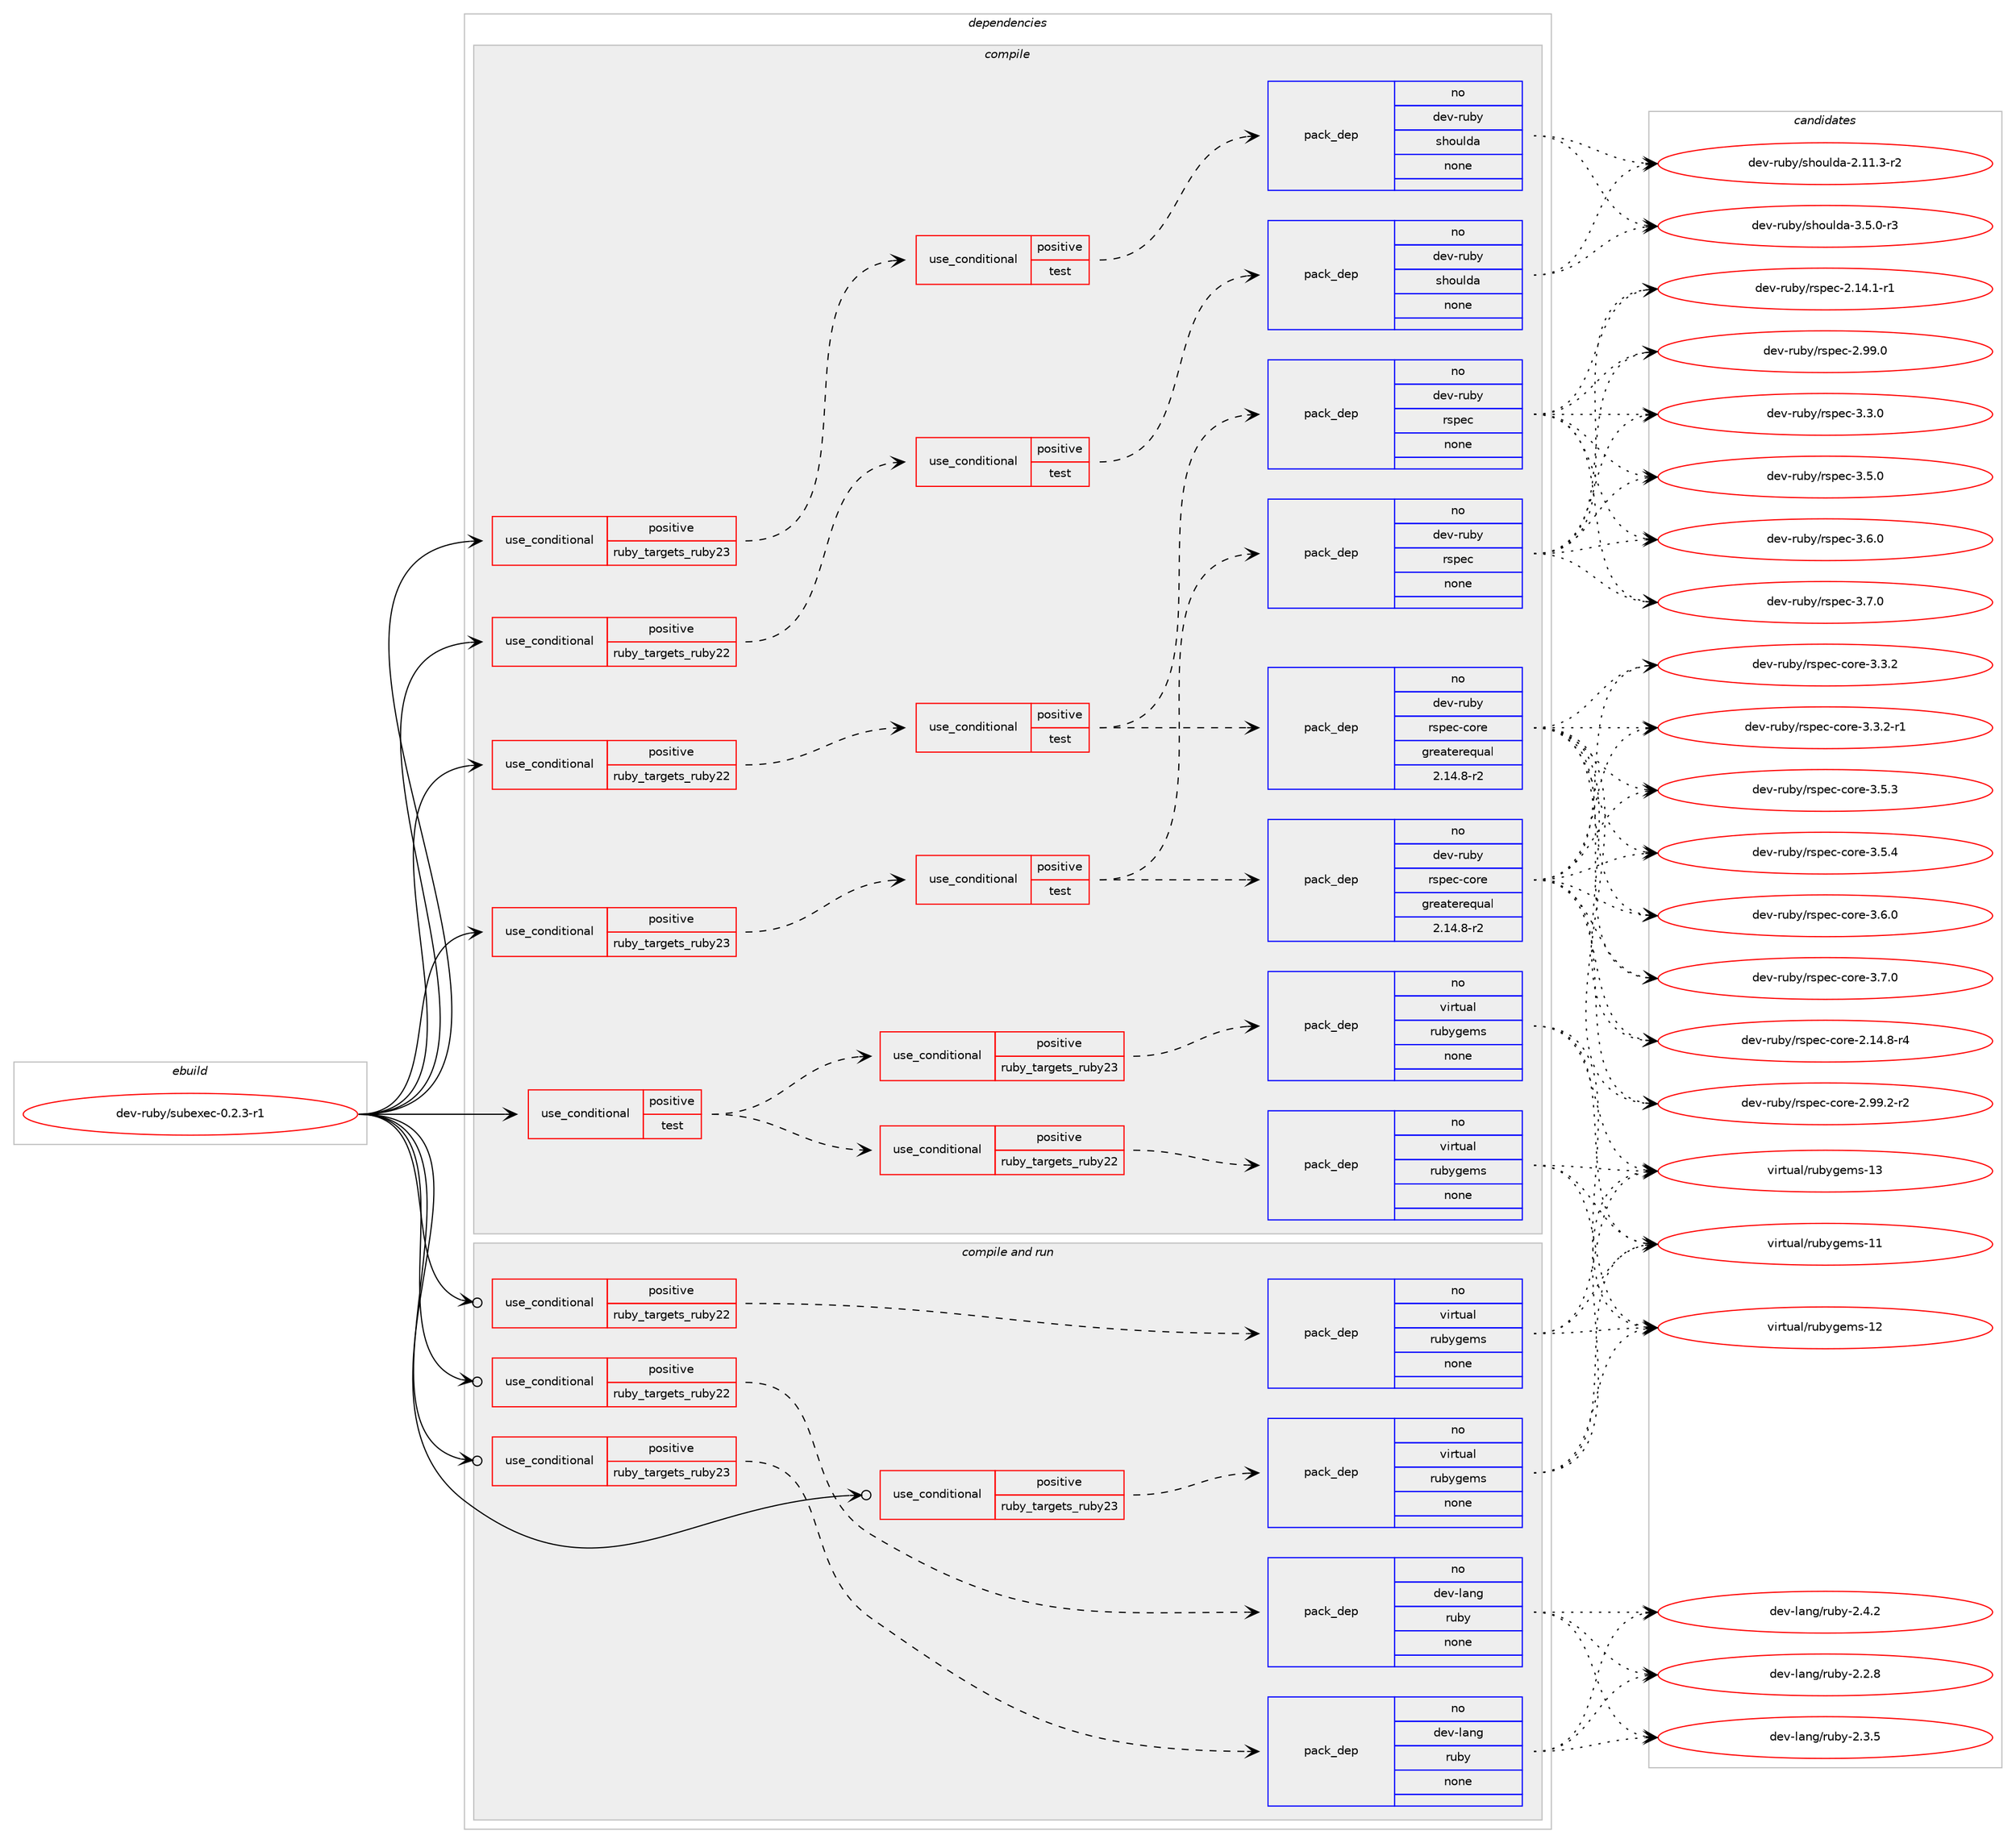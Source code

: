 digraph prolog {

# *************
# Graph options
# *************

newrank=true;
concentrate=true;
compound=true;
graph [rankdir=LR,fontname=Helvetica,fontsize=10,ranksep=1.5];#, ranksep=2.5, nodesep=0.2];
edge  [arrowhead=vee];
node  [fontname=Helvetica,fontsize=10];

# **********
# The ebuild
# **********

subgraph cluster_leftcol {
color=gray;
rank=same;
label=<<i>ebuild</i>>;
id [label="dev-ruby/subexec-0.2.3-r1", color=red, width=4, href="../dev-ruby/subexec-0.2.3-r1.svg"];
}

# ****************
# The dependencies
# ****************

subgraph cluster_midcol {
color=gray;
label=<<i>dependencies</i>>;
subgraph cluster_compile {
fillcolor="#eeeeee";
style=filled;
label=<<i>compile</i>>;
subgraph cond74381 {
dependency273596 [label=<<TABLE BORDER="0" CELLBORDER="1" CELLSPACING="0" CELLPADDING="4"><TR><TD ROWSPAN="3" CELLPADDING="10">use_conditional</TD></TR><TR><TD>positive</TD></TR><TR><TD>ruby_targets_ruby22</TD></TR></TABLE>>, shape=none, color=red];
subgraph cond74382 {
dependency273597 [label=<<TABLE BORDER="0" CELLBORDER="1" CELLSPACING="0" CELLPADDING="4"><TR><TD ROWSPAN="3" CELLPADDING="10">use_conditional</TD></TR><TR><TD>positive</TD></TR><TR><TD>test</TD></TR></TABLE>>, shape=none, color=red];
subgraph pack195099 {
dependency273598 [label=<<TABLE BORDER="0" CELLBORDER="1" CELLSPACING="0" CELLPADDING="4" WIDTH="220"><TR><TD ROWSPAN="6" CELLPADDING="30">pack_dep</TD></TR><TR><TD WIDTH="110">no</TD></TR><TR><TD>dev-ruby</TD></TR><TR><TD>rspec</TD></TR><TR><TD>none</TD></TR><TR><TD></TD></TR></TABLE>>, shape=none, color=blue];
}
dependency273597:e -> dependency273598:w [weight=20,style="dashed",arrowhead="vee"];
subgraph pack195100 {
dependency273599 [label=<<TABLE BORDER="0" CELLBORDER="1" CELLSPACING="0" CELLPADDING="4" WIDTH="220"><TR><TD ROWSPAN="6" CELLPADDING="30">pack_dep</TD></TR><TR><TD WIDTH="110">no</TD></TR><TR><TD>dev-ruby</TD></TR><TR><TD>rspec-core</TD></TR><TR><TD>greaterequal</TD></TR><TR><TD>2.14.8-r2</TD></TR></TABLE>>, shape=none, color=blue];
}
dependency273597:e -> dependency273599:w [weight=20,style="dashed",arrowhead="vee"];
}
dependency273596:e -> dependency273597:w [weight=20,style="dashed",arrowhead="vee"];
}
id:e -> dependency273596:w [weight=20,style="solid",arrowhead="vee"];
subgraph cond74383 {
dependency273600 [label=<<TABLE BORDER="0" CELLBORDER="1" CELLSPACING="0" CELLPADDING="4"><TR><TD ROWSPAN="3" CELLPADDING="10">use_conditional</TD></TR><TR><TD>positive</TD></TR><TR><TD>ruby_targets_ruby22</TD></TR></TABLE>>, shape=none, color=red];
subgraph cond74384 {
dependency273601 [label=<<TABLE BORDER="0" CELLBORDER="1" CELLSPACING="0" CELLPADDING="4"><TR><TD ROWSPAN="3" CELLPADDING="10">use_conditional</TD></TR><TR><TD>positive</TD></TR><TR><TD>test</TD></TR></TABLE>>, shape=none, color=red];
subgraph pack195101 {
dependency273602 [label=<<TABLE BORDER="0" CELLBORDER="1" CELLSPACING="0" CELLPADDING="4" WIDTH="220"><TR><TD ROWSPAN="6" CELLPADDING="30">pack_dep</TD></TR><TR><TD WIDTH="110">no</TD></TR><TR><TD>dev-ruby</TD></TR><TR><TD>shoulda</TD></TR><TR><TD>none</TD></TR><TR><TD></TD></TR></TABLE>>, shape=none, color=blue];
}
dependency273601:e -> dependency273602:w [weight=20,style="dashed",arrowhead="vee"];
}
dependency273600:e -> dependency273601:w [weight=20,style="dashed",arrowhead="vee"];
}
id:e -> dependency273600:w [weight=20,style="solid",arrowhead="vee"];
subgraph cond74385 {
dependency273603 [label=<<TABLE BORDER="0" CELLBORDER="1" CELLSPACING="0" CELLPADDING="4"><TR><TD ROWSPAN="3" CELLPADDING="10">use_conditional</TD></TR><TR><TD>positive</TD></TR><TR><TD>ruby_targets_ruby23</TD></TR></TABLE>>, shape=none, color=red];
subgraph cond74386 {
dependency273604 [label=<<TABLE BORDER="0" CELLBORDER="1" CELLSPACING="0" CELLPADDING="4"><TR><TD ROWSPAN="3" CELLPADDING="10">use_conditional</TD></TR><TR><TD>positive</TD></TR><TR><TD>test</TD></TR></TABLE>>, shape=none, color=red];
subgraph pack195102 {
dependency273605 [label=<<TABLE BORDER="0" CELLBORDER="1" CELLSPACING="0" CELLPADDING="4" WIDTH="220"><TR><TD ROWSPAN="6" CELLPADDING="30">pack_dep</TD></TR><TR><TD WIDTH="110">no</TD></TR><TR><TD>dev-ruby</TD></TR><TR><TD>rspec</TD></TR><TR><TD>none</TD></TR><TR><TD></TD></TR></TABLE>>, shape=none, color=blue];
}
dependency273604:e -> dependency273605:w [weight=20,style="dashed",arrowhead="vee"];
subgraph pack195103 {
dependency273606 [label=<<TABLE BORDER="0" CELLBORDER="1" CELLSPACING="0" CELLPADDING="4" WIDTH="220"><TR><TD ROWSPAN="6" CELLPADDING="30">pack_dep</TD></TR><TR><TD WIDTH="110">no</TD></TR><TR><TD>dev-ruby</TD></TR><TR><TD>rspec-core</TD></TR><TR><TD>greaterequal</TD></TR><TR><TD>2.14.8-r2</TD></TR></TABLE>>, shape=none, color=blue];
}
dependency273604:e -> dependency273606:w [weight=20,style="dashed",arrowhead="vee"];
}
dependency273603:e -> dependency273604:w [weight=20,style="dashed",arrowhead="vee"];
}
id:e -> dependency273603:w [weight=20,style="solid",arrowhead="vee"];
subgraph cond74387 {
dependency273607 [label=<<TABLE BORDER="0" CELLBORDER="1" CELLSPACING="0" CELLPADDING="4"><TR><TD ROWSPAN="3" CELLPADDING="10">use_conditional</TD></TR><TR><TD>positive</TD></TR><TR><TD>ruby_targets_ruby23</TD></TR></TABLE>>, shape=none, color=red];
subgraph cond74388 {
dependency273608 [label=<<TABLE BORDER="0" CELLBORDER="1" CELLSPACING="0" CELLPADDING="4"><TR><TD ROWSPAN="3" CELLPADDING="10">use_conditional</TD></TR><TR><TD>positive</TD></TR><TR><TD>test</TD></TR></TABLE>>, shape=none, color=red];
subgraph pack195104 {
dependency273609 [label=<<TABLE BORDER="0" CELLBORDER="1" CELLSPACING="0" CELLPADDING="4" WIDTH="220"><TR><TD ROWSPAN="6" CELLPADDING="30">pack_dep</TD></TR><TR><TD WIDTH="110">no</TD></TR><TR><TD>dev-ruby</TD></TR><TR><TD>shoulda</TD></TR><TR><TD>none</TD></TR><TR><TD></TD></TR></TABLE>>, shape=none, color=blue];
}
dependency273608:e -> dependency273609:w [weight=20,style="dashed",arrowhead="vee"];
}
dependency273607:e -> dependency273608:w [weight=20,style="dashed",arrowhead="vee"];
}
id:e -> dependency273607:w [weight=20,style="solid",arrowhead="vee"];
subgraph cond74389 {
dependency273610 [label=<<TABLE BORDER="0" CELLBORDER="1" CELLSPACING="0" CELLPADDING="4"><TR><TD ROWSPAN="3" CELLPADDING="10">use_conditional</TD></TR><TR><TD>positive</TD></TR><TR><TD>test</TD></TR></TABLE>>, shape=none, color=red];
subgraph cond74390 {
dependency273611 [label=<<TABLE BORDER="0" CELLBORDER="1" CELLSPACING="0" CELLPADDING="4"><TR><TD ROWSPAN="3" CELLPADDING="10">use_conditional</TD></TR><TR><TD>positive</TD></TR><TR><TD>ruby_targets_ruby22</TD></TR></TABLE>>, shape=none, color=red];
subgraph pack195105 {
dependency273612 [label=<<TABLE BORDER="0" CELLBORDER="1" CELLSPACING="0" CELLPADDING="4" WIDTH="220"><TR><TD ROWSPAN="6" CELLPADDING="30">pack_dep</TD></TR><TR><TD WIDTH="110">no</TD></TR><TR><TD>virtual</TD></TR><TR><TD>rubygems</TD></TR><TR><TD>none</TD></TR><TR><TD></TD></TR></TABLE>>, shape=none, color=blue];
}
dependency273611:e -> dependency273612:w [weight=20,style="dashed",arrowhead="vee"];
}
dependency273610:e -> dependency273611:w [weight=20,style="dashed",arrowhead="vee"];
subgraph cond74391 {
dependency273613 [label=<<TABLE BORDER="0" CELLBORDER="1" CELLSPACING="0" CELLPADDING="4"><TR><TD ROWSPAN="3" CELLPADDING="10">use_conditional</TD></TR><TR><TD>positive</TD></TR><TR><TD>ruby_targets_ruby23</TD></TR></TABLE>>, shape=none, color=red];
subgraph pack195106 {
dependency273614 [label=<<TABLE BORDER="0" CELLBORDER="1" CELLSPACING="0" CELLPADDING="4" WIDTH="220"><TR><TD ROWSPAN="6" CELLPADDING="30">pack_dep</TD></TR><TR><TD WIDTH="110">no</TD></TR><TR><TD>virtual</TD></TR><TR><TD>rubygems</TD></TR><TR><TD>none</TD></TR><TR><TD></TD></TR></TABLE>>, shape=none, color=blue];
}
dependency273613:e -> dependency273614:w [weight=20,style="dashed",arrowhead="vee"];
}
dependency273610:e -> dependency273613:w [weight=20,style="dashed",arrowhead="vee"];
}
id:e -> dependency273610:w [weight=20,style="solid",arrowhead="vee"];
}
subgraph cluster_compileandrun {
fillcolor="#eeeeee";
style=filled;
label=<<i>compile and run</i>>;
subgraph cond74392 {
dependency273615 [label=<<TABLE BORDER="0" CELLBORDER="1" CELLSPACING="0" CELLPADDING="4"><TR><TD ROWSPAN="3" CELLPADDING="10">use_conditional</TD></TR><TR><TD>positive</TD></TR><TR><TD>ruby_targets_ruby22</TD></TR></TABLE>>, shape=none, color=red];
subgraph pack195107 {
dependency273616 [label=<<TABLE BORDER="0" CELLBORDER="1" CELLSPACING="0" CELLPADDING="4" WIDTH="220"><TR><TD ROWSPAN="6" CELLPADDING="30">pack_dep</TD></TR><TR><TD WIDTH="110">no</TD></TR><TR><TD>dev-lang</TD></TR><TR><TD>ruby</TD></TR><TR><TD>none</TD></TR><TR><TD></TD></TR></TABLE>>, shape=none, color=blue];
}
dependency273615:e -> dependency273616:w [weight=20,style="dashed",arrowhead="vee"];
}
id:e -> dependency273615:w [weight=20,style="solid",arrowhead="odotvee"];
subgraph cond74393 {
dependency273617 [label=<<TABLE BORDER="0" CELLBORDER="1" CELLSPACING="0" CELLPADDING="4"><TR><TD ROWSPAN="3" CELLPADDING="10">use_conditional</TD></TR><TR><TD>positive</TD></TR><TR><TD>ruby_targets_ruby22</TD></TR></TABLE>>, shape=none, color=red];
subgraph pack195108 {
dependency273618 [label=<<TABLE BORDER="0" CELLBORDER="1" CELLSPACING="0" CELLPADDING="4" WIDTH="220"><TR><TD ROWSPAN="6" CELLPADDING="30">pack_dep</TD></TR><TR><TD WIDTH="110">no</TD></TR><TR><TD>virtual</TD></TR><TR><TD>rubygems</TD></TR><TR><TD>none</TD></TR><TR><TD></TD></TR></TABLE>>, shape=none, color=blue];
}
dependency273617:e -> dependency273618:w [weight=20,style="dashed",arrowhead="vee"];
}
id:e -> dependency273617:w [weight=20,style="solid",arrowhead="odotvee"];
subgraph cond74394 {
dependency273619 [label=<<TABLE BORDER="0" CELLBORDER="1" CELLSPACING="0" CELLPADDING="4"><TR><TD ROWSPAN="3" CELLPADDING="10">use_conditional</TD></TR><TR><TD>positive</TD></TR><TR><TD>ruby_targets_ruby23</TD></TR></TABLE>>, shape=none, color=red];
subgraph pack195109 {
dependency273620 [label=<<TABLE BORDER="0" CELLBORDER="1" CELLSPACING="0" CELLPADDING="4" WIDTH="220"><TR><TD ROWSPAN="6" CELLPADDING="30">pack_dep</TD></TR><TR><TD WIDTH="110">no</TD></TR><TR><TD>dev-lang</TD></TR><TR><TD>ruby</TD></TR><TR><TD>none</TD></TR><TR><TD></TD></TR></TABLE>>, shape=none, color=blue];
}
dependency273619:e -> dependency273620:w [weight=20,style="dashed",arrowhead="vee"];
}
id:e -> dependency273619:w [weight=20,style="solid",arrowhead="odotvee"];
subgraph cond74395 {
dependency273621 [label=<<TABLE BORDER="0" CELLBORDER="1" CELLSPACING="0" CELLPADDING="4"><TR><TD ROWSPAN="3" CELLPADDING="10">use_conditional</TD></TR><TR><TD>positive</TD></TR><TR><TD>ruby_targets_ruby23</TD></TR></TABLE>>, shape=none, color=red];
subgraph pack195110 {
dependency273622 [label=<<TABLE BORDER="0" CELLBORDER="1" CELLSPACING="0" CELLPADDING="4" WIDTH="220"><TR><TD ROWSPAN="6" CELLPADDING="30">pack_dep</TD></TR><TR><TD WIDTH="110">no</TD></TR><TR><TD>virtual</TD></TR><TR><TD>rubygems</TD></TR><TR><TD>none</TD></TR><TR><TD></TD></TR></TABLE>>, shape=none, color=blue];
}
dependency273621:e -> dependency273622:w [weight=20,style="dashed",arrowhead="vee"];
}
id:e -> dependency273621:w [weight=20,style="solid",arrowhead="odotvee"];
}
subgraph cluster_run {
fillcolor="#eeeeee";
style=filled;
label=<<i>run</i>>;
}
}

# **************
# The candidates
# **************

subgraph cluster_choices {
rank=same;
color=gray;
label=<<i>candidates</i>>;

subgraph choice195099 {
color=black;
nodesep=1;
choice10010111845114117981214711411511210199455046495246494511449 [label="dev-ruby/rspec-2.14.1-r1", color=red, width=4,href="../dev-ruby/rspec-2.14.1-r1.svg"];
choice1001011184511411798121471141151121019945504657574648 [label="dev-ruby/rspec-2.99.0", color=red, width=4,href="../dev-ruby/rspec-2.99.0.svg"];
choice10010111845114117981214711411511210199455146514648 [label="dev-ruby/rspec-3.3.0", color=red, width=4,href="../dev-ruby/rspec-3.3.0.svg"];
choice10010111845114117981214711411511210199455146534648 [label="dev-ruby/rspec-3.5.0", color=red, width=4,href="../dev-ruby/rspec-3.5.0.svg"];
choice10010111845114117981214711411511210199455146544648 [label="dev-ruby/rspec-3.6.0", color=red, width=4,href="../dev-ruby/rspec-3.6.0.svg"];
choice10010111845114117981214711411511210199455146554648 [label="dev-ruby/rspec-3.7.0", color=red, width=4,href="../dev-ruby/rspec-3.7.0.svg"];
dependency273598:e -> choice10010111845114117981214711411511210199455046495246494511449:w [style=dotted,weight="100"];
dependency273598:e -> choice1001011184511411798121471141151121019945504657574648:w [style=dotted,weight="100"];
dependency273598:e -> choice10010111845114117981214711411511210199455146514648:w [style=dotted,weight="100"];
dependency273598:e -> choice10010111845114117981214711411511210199455146534648:w [style=dotted,weight="100"];
dependency273598:e -> choice10010111845114117981214711411511210199455146544648:w [style=dotted,weight="100"];
dependency273598:e -> choice10010111845114117981214711411511210199455146554648:w [style=dotted,weight="100"];
}
subgraph choice195100 {
color=black;
nodesep=1;
choice100101118451141179812147114115112101994599111114101455046495246564511452 [label="dev-ruby/rspec-core-2.14.8-r4", color=red, width=4,href="../dev-ruby/rspec-core-2.14.8-r4.svg"];
choice100101118451141179812147114115112101994599111114101455046575746504511450 [label="dev-ruby/rspec-core-2.99.2-r2", color=red, width=4,href="../dev-ruby/rspec-core-2.99.2-r2.svg"];
choice100101118451141179812147114115112101994599111114101455146514650 [label="dev-ruby/rspec-core-3.3.2", color=red, width=4,href="../dev-ruby/rspec-core-3.3.2.svg"];
choice1001011184511411798121471141151121019945991111141014551465146504511449 [label="dev-ruby/rspec-core-3.3.2-r1", color=red, width=4,href="../dev-ruby/rspec-core-3.3.2-r1.svg"];
choice100101118451141179812147114115112101994599111114101455146534651 [label="dev-ruby/rspec-core-3.5.3", color=red, width=4,href="../dev-ruby/rspec-core-3.5.3.svg"];
choice100101118451141179812147114115112101994599111114101455146534652 [label="dev-ruby/rspec-core-3.5.4", color=red, width=4,href="../dev-ruby/rspec-core-3.5.4.svg"];
choice100101118451141179812147114115112101994599111114101455146544648 [label="dev-ruby/rspec-core-3.6.0", color=red, width=4,href="../dev-ruby/rspec-core-3.6.0.svg"];
choice100101118451141179812147114115112101994599111114101455146554648 [label="dev-ruby/rspec-core-3.7.0", color=red, width=4,href="../dev-ruby/rspec-core-3.7.0.svg"];
dependency273599:e -> choice100101118451141179812147114115112101994599111114101455046495246564511452:w [style=dotted,weight="100"];
dependency273599:e -> choice100101118451141179812147114115112101994599111114101455046575746504511450:w [style=dotted,weight="100"];
dependency273599:e -> choice100101118451141179812147114115112101994599111114101455146514650:w [style=dotted,weight="100"];
dependency273599:e -> choice1001011184511411798121471141151121019945991111141014551465146504511449:w [style=dotted,weight="100"];
dependency273599:e -> choice100101118451141179812147114115112101994599111114101455146534651:w [style=dotted,weight="100"];
dependency273599:e -> choice100101118451141179812147114115112101994599111114101455146534652:w [style=dotted,weight="100"];
dependency273599:e -> choice100101118451141179812147114115112101994599111114101455146544648:w [style=dotted,weight="100"];
dependency273599:e -> choice100101118451141179812147114115112101994599111114101455146554648:w [style=dotted,weight="100"];
}
subgraph choice195101 {
color=black;
nodesep=1;
choice10010111845114117981214711510411111710810097455046494946514511450 [label="dev-ruby/shoulda-2.11.3-r2", color=red, width=4,href="../dev-ruby/shoulda-2.11.3-r2.svg"];
choice100101118451141179812147115104111117108100974551465346484511451 [label="dev-ruby/shoulda-3.5.0-r3", color=red, width=4,href="../dev-ruby/shoulda-3.5.0-r3.svg"];
dependency273602:e -> choice10010111845114117981214711510411111710810097455046494946514511450:w [style=dotted,weight="100"];
dependency273602:e -> choice100101118451141179812147115104111117108100974551465346484511451:w [style=dotted,weight="100"];
}
subgraph choice195102 {
color=black;
nodesep=1;
choice10010111845114117981214711411511210199455046495246494511449 [label="dev-ruby/rspec-2.14.1-r1", color=red, width=4,href="../dev-ruby/rspec-2.14.1-r1.svg"];
choice1001011184511411798121471141151121019945504657574648 [label="dev-ruby/rspec-2.99.0", color=red, width=4,href="../dev-ruby/rspec-2.99.0.svg"];
choice10010111845114117981214711411511210199455146514648 [label="dev-ruby/rspec-3.3.0", color=red, width=4,href="../dev-ruby/rspec-3.3.0.svg"];
choice10010111845114117981214711411511210199455146534648 [label="dev-ruby/rspec-3.5.0", color=red, width=4,href="../dev-ruby/rspec-3.5.0.svg"];
choice10010111845114117981214711411511210199455146544648 [label="dev-ruby/rspec-3.6.0", color=red, width=4,href="../dev-ruby/rspec-3.6.0.svg"];
choice10010111845114117981214711411511210199455146554648 [label="dev-ruby/rspec-3.7.0", color=red, width=4,href="../dev-ruby/rspec-3.7.0.svg"];
dependency273605:e -> choice10010111845114117981214711411511210199455046495246494511449:w [style=dotted,weight="100"];
dependency273605:e -> choice1001011184511411798121471141151121019945504657574648:w [style=dotted,weight="100"];
dependency273605:e -> choice10010111845114117981214711411511210199455146514648:w [style=dotted,weight="100"];
dependency273605:e -> choice10010111845114117981214711411511210199455146534648:w [style=dotted,weight="100"];
dependency273605:e -> choice10010111845114117981214711411511210199455146544648:w [style=dotted,weight="100"];
dependency273605:e -> choice10010111845114117981214711411511210199455146554648:w [style=dotted,weight="100"];
}
subgraph choice195103 {
color=black;
nodesep=1;
choice100101118451141179812147114115112101994599111114101455046495246564511452 [label="dev-ruby/rspec-core-2.14.8-r4", color=red, width=4,href="../dev-ruby/rspec-core-2.14.8-r4.svg"];
choice100101118451141179812147114115112101994599111114101455046575746504511450 [label="dev-ruby/rspec-core-2.99.2-r2", color=red, width=4,href="../dev-ruby/rspec-core-2.99.2-r2.svg"];
choice100101118451141179812147114115112101994599111114101455146514650 [label="dev-ruby/rspec-core-3.3.2", color=red, width=4,href="../dev-ruby/rspec-core-3.3.2.svg"];
choice1001011184511411798121471141151121019945991111141014551465146504511449 [label="dev-ruby/rspec-core-3.3.2-r1", color=red, width=4,href="../dev-ruby/rspec-core-3.3.2-r1.svg"];
choice100101118451141179812147114115112101994599111114101455146534651 [label="dev-ruby/rspec-core-3.5.3", color=red, width=4,href="../dev-ruby/rspec-core-3.5.3.svg"];
choice100101118451141179812147114115112101994599111114101455146534652 [label="dev-ruby/rspec-core-3.5.4", color=red, width=4,href="../dev-ruby/rspec-core-3.5.4.svg"];
choice100101118451141179812147114115112101994599111114101455146544648 [label="dev-ruby/rspec-core-3.6.0", color=red, width=4,href="../dev-ruby/rspec-core-3.6.0.svg"];
choice100101118451141179812147114115112101994599111114101455146554648 [label="dev-ruby/rspec-core-3.7.0", color=red, width=4,href="../dev-ruby/rspec-core-3.7.0.svg"];
dependency273606:e -> choice100101118451141179812147114115112101994599111114101455046495246564511452:w [style=dotted,weight="100"];
dependency273606:e -> choice100101118451141179812147114115112101994599111114101455046575746504511450:w [style=dotted,weight="100"];
dependency273606:e -> choice100101118451141179812147114115112101994599111114101455146514650:w [style=dotted,weight="100"];
dependency273606:e -> choice1001011184511411798121471141151121019945991111141014551465146504511449:w [style=dotted,weight="100"];
dependency273606:e -> choice100101118451141179812147114115112101994599111114101455146534651:w [style=dotted,weight="100"];
dependency273606:e -> choice100101118451141179812147114115112101994599111114101455146534652:w [style=dotted,weight="100"];
dependency273606:e -> choice100101118451141179812147114115112101994599111114101455146544648:w [style=dotted,weight="100"];
dependency273606:e -> choice100101118451141179812147114115112101994599111114101455146554648:w [style=dotted,weight="100"];
}
subgraph choice195104 {
color=black;
nodesep=1;
choice10010111845114117981214711510411111710810097455046494946514511450 [label="dev-ruby/shoulda-2.11.3-r2", color=red, width=4,href="../dev-ruby/shoulda-2.11.3-r2.svg"];
choice100101118451141179812147115104111117108100974551465346484511451 [label="dev-ruby/shoulda-3.5.0-r3", color=red, width=4,href="../dev-ruby/shoulda-3.5.0-r3.svg"];
dependency273609:e -> choice10010111845114117981214711510411111710810097455046494946514511450:w [style=dotted,weight="100"];
dependency273609:e -> choice100101118451141179812147115104111117108100974551465346484511451:w [style=dotted,weight="100"];
}
subgraph choice195105 {
color=black;
nodesep=1;
choice118105114116117971084711411798121103101109115454949 [label="virtual/rubygems-11", color=red, width=4,href="../virtual/rubygems-11.svg"];
choice118105114116117971084711411798121103101109115454950 [label="virtual/rubygems-12", color=red, width=4,href="../virtual/rubygems-12.svg"];
choice118105114116117971084711411798121103101109115454951 [label="virtual/rubygems-13", color=red, width=4,href="../virtual/rubygems-13.svg"];
dependency273612:e -> choice118105114116117971084711411798121103101109115454949:w [style=dotted,weight="100"];
dependency273612:e -> choice118105114116117971084711411798121103101109115454950:w [style=dotted,weight="100"];
dependency273612:e -> choice118105114116117971084711411798121103101109115454951:w [style=dotted,weight="100"];
}
subgraph choice195106 {
color=black;
nodesep=1;
choice118105114116117971084711411798121103101109115454949 [label="virtual/rubygems-11", color=red, width=4,href="../virtual/rubygems-11.svg"];
choice118105114116117971084711411798121103101109115454950 [label="virtual/rubygems-12", color=red, width=4,href="../virtual/rubygems-12.svg"];
choice118105114116117971084711411798121103101109115454951 [label="virtual/rubygems-13", color=red, width=4,href="../virtual/rubygems-13.svg"];
dependency273614:e -> choice118105114116117971084711411798121103101109115454949:w [style=dotted,weight="100"];
dependency273614:e -> choice118105114116117971084711411798121103101109115454950:w [style=dotted,weight="100"];
dependency273614:e -> choice118105114116117971084711411798121103101109115454951:w [style=dotted,weight="100"];
}
subgraph choice195107 {
color=black;
nodesep=1;
choice10010111845108971101034711411798121455046504656 [label="dev-lang/ruby-2.2.8", color=red, width=4,href="../dev-lang/ruby-2.2.8.svg"];
choice10010111845108971101034711411798121455046514653 [label="dev-lang/ruby-2.3.5", color=red, width=4,href="../dev-lang/ruby-2.3.5.svg"];
choice10010111845108971101034711411798121455046524650 [label="dev-lang/ruby-2.4.2", color=red, width=4,href="../dev-lang/ruby-2.4.2.svg"];
dependency273616:e -> choice10010111845108971101034711411798121455046504656:w [style=dotted,weight="100"];
dependency273616:e -> choice10010111845108971101034711411798121455046514653:w [style=dotted,weight="100"];
dependency273616:e -> choice10010111845108971101034711411798121455046524650:w [style=dotted,weight="100"];
}
subgraph choice195108 {
color=black;
nodesep=1;
choice118105114116117971084711411798121103101109115454949 [label="virtual/rubygems-11", color=red, width=4,href="../virtual/rubygems-11.svg"];
choice118105114116117971084711411798121103101109115454950 [label="virtual/rubygems-12", color=red, width=4,href="../virtual/rubygems-12.svg"];
choice118105114116117971084711411798121103101109115454951 [label="virtual/rubygems-13", color=red, width=4,href="../virtual/rubygems-13.svg"];
dependency273618:e -> choice118105114116117971084711411798121103101109115454949:w [style=dotted,weight="100"];
dependency273618:e -> choice118105114116117971084711411798121103101109115454950:w [style=dotted,weight="100"];
dependency273618:e -> choice118105114116117971084711411798121103101109115454951:w [style=dotted,weight="100"];
}
subgraph choice195109 {
color=black;
nodesep=1;
choice10010111845108971101034711411798121455046504656 [label="dev-lang/ruby-2.2.8", color=red, width=4,href="../dev-lang/ruby-2.2.8.svg"];
choice10010111845108971101034711411798121455046514653 [label="dev-lang/ruby-2.3.5", color=red, width=4,href="../dev-lang/ruby-2.3.5.svg"];
choice10010111845108971101034711411798121455046524650 [label="dev-lang/ruby-2.4.2", color=red, width=4,href="../dev-lang/ruby-2.4.2.svg"];
dependency273620:e -> choice10010111845108971101034711411798121455046504656:w [style=dotted,weight="100"];
dependency273620:e -> choice10010111845108971101034711411798121455046514653:w [style=dotted,weight="100"];
dependency273620:e -> choice10010111845108971101034711411798121455046524650:w [style=dotted,weight="100"];
}
subgraph choice195110 {
color=black;
nodesep=1;
choice118105114116117971084711411798121103101109115454949 [label="virtual/rubygems-11", color=red, width=4,href="../virtual/rubygems-11.svg"];
choice118105114116117971084711411798121103101109115454950 [label="virtual/rubygems-12", color=red, width=4,href="../virtual/rubygems-12.svg"];
choice118105114116117971084711411798121103101109115454951 [label="virtual/rubygems-13", color=red, width=4,href="../virtual/rubygems-13.svg"];
dependency273622:e -> choice118105114116117971084711411798121103101109115454949:w [style=dotted,weight="100"];
dependency273622:e -> choice118105114116117971084711411798121103101109115454950:w [style=dotted,weight="100"];
dependency273622:e -> choice118105114116117971084711411798121103101109115454951:w [style=dotted,weight="100"];
}
}

}
